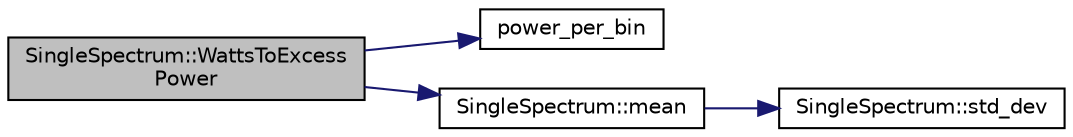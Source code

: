 digraph "SingleSpectrum::WattsToExcessPower"
{
  edge [fontname="Helvetica",fontsize="10",labelfontname="Helvetica",labelfontsize="10"];
  node [fontname="Helvetica",fontsize="10",shape=record];
  rankdir="LR";
  Node1 [label="SingleSpectrum::WattsToExcess\lPower",height=0.2,width=0.4,color="black", fillcolor="grey75", style="filled", fontcolor="black"];
  Node1 -> Node2 [color="midnightblue",fontsize="10",style="solid",fontname="Helvetica"];
  Node2 [label="power_per_bin",height=0.2,width=0.4,color="black", fillcolor="white", style="filled",URL="$physicsfunctions_8h.html#ad0586684362967e1a11c1a3b0acae2a1",tooltip="Power due to noise per bin see Ed Daw&#39;s Thesis pg. 72 eq. 4.10. "];
  Node1 -> Node3 [color="midnightblue",fontsize="10",style="solid",fontname="Helvetica"];
  Node3 [label="SingleSpectrum::mean",height=0.2,width=0.4,color="black", fillcolor="white", style="filled",URL="$class_single_spectrum.html#a39f66345fd7d6502bbc8ba731cc1bb13",tooltip="Compute the arithmetic mean of the current spectrum. "];
  Node3 -> Node4 [color="midnightblue",fontsize="10",style="solid",fontname="Helvetica"];
  Node4 [label="SingleSpectrum::std_dev",height=0.2,width=0.4,color="black", fillcolor="white", style="filled",URL="$class_single_spectrum.html#a138e3db04f9db67a699c8dddfef8f324",tooltip="Compute the standard deviation of the current spectrum. "];
}

